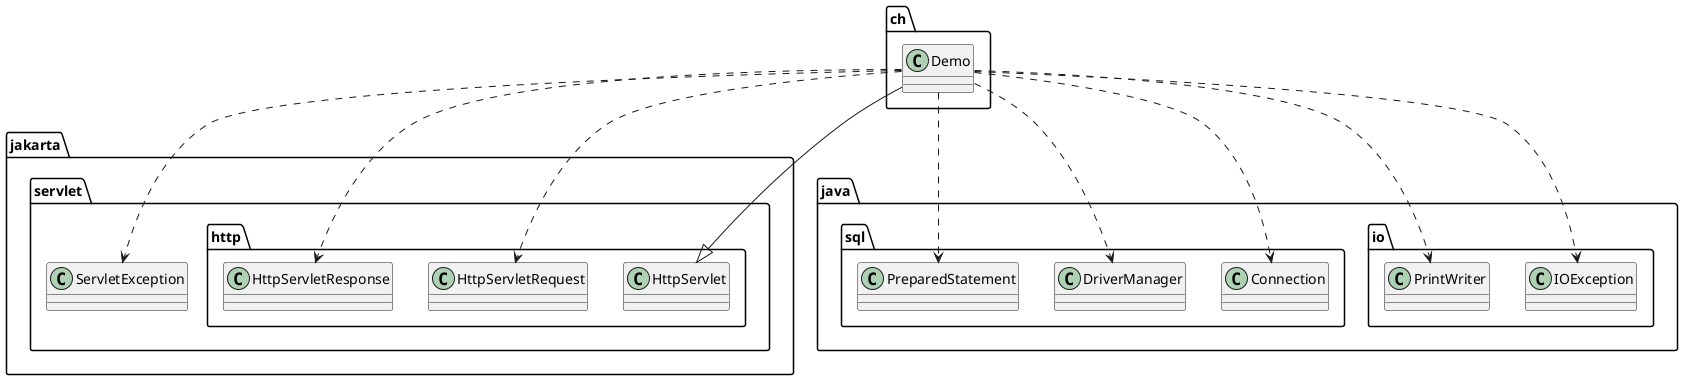 @startuml
class ch.Demo
class jakarta.servlet.ServletException
class jakarta.servlet.http.HttpServlet
class jakarta.servlet.http.HttpServletRequest
class jakarta.servlet.http.HttpServletResponse
class java.io.IOException
class java.io.PrintWriter
class java.sql.Connection
class java.sql.DriverManager
class java.sql.PreparedStatement
ch.Demo ..> jakarta.servlet.ServletException
ch.Demo --|> jakarta.servlet.http.HttpServlet
ch.Demo ..> jakarta.servlet.http.HttpServletRequest
ch.Demo ..> jakarta.servlet.http.HttpServletResponse
ch.Demo ..> java.io.IOException
ch.Demo ..> java.io.PrintWriter
ch.Demo ..> java.sql.Connection
ch.Demo ..> java.sql.DriverManager
ch.Demo ..> java.sql.PreparedStatement
@enduml